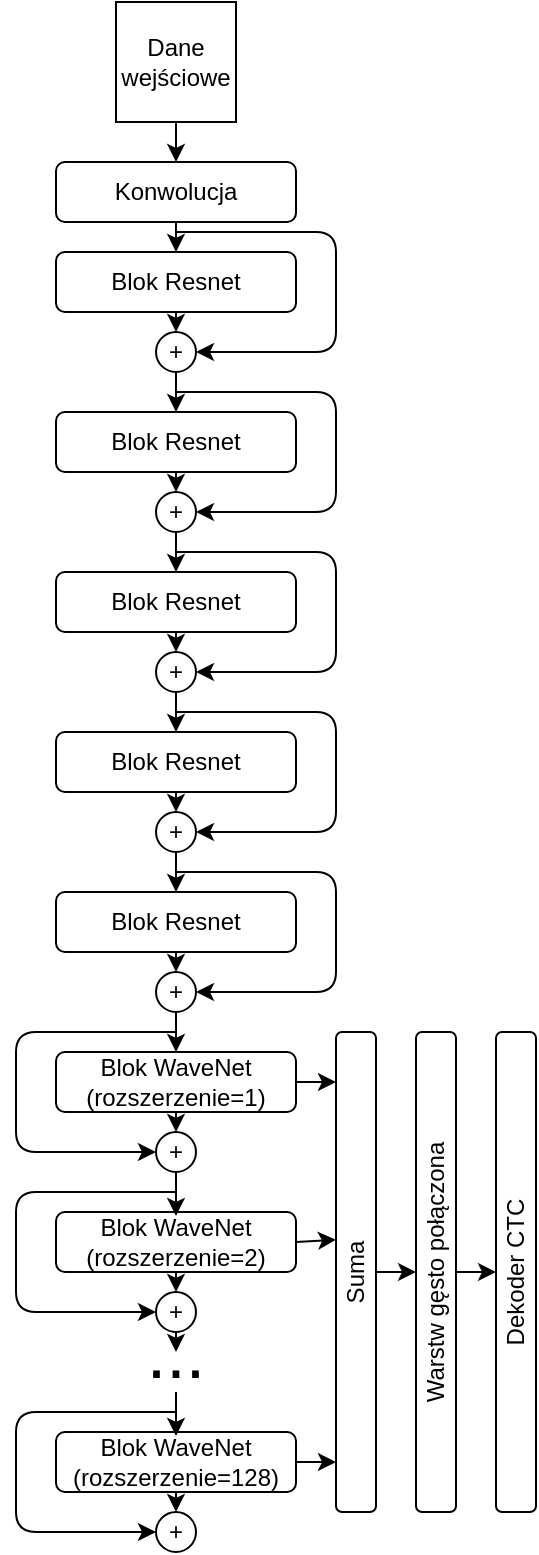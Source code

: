 <mxfile version="12.3.3" type="device" pages="1"><diagram id="hHzO8wzHzBuNYUHw9awx" name="Page-1"><mxGraphModel dx="1422" dy="1866" grid="1" gridSize="10" guides="1" tooltips="1" connect="1" arrows="1" fold="1" page="1" pageScale="1" pageWidth="850" pageHeight="1100" math="0" shadow="0"><root><mxCell id="0"/><mxCell id="1" parent="0"/><mxCell id="QO91OXxfIrt_a7nLbS2q-1" value="&lt;div&gt;Dane &lt;br&gt;&lt;/div&gt;&lt;div&gt;wejściowe&lt;br&gt;&lt;/div&gt;" style="whiteSpace=wrap;html=1;aspect=fixed;" parent="1" vertex="1"><mxGeometry x="210" y="-1075" width="60" height="60" as="geometry"/></mxCell><mxCell id="QO91OXxfIrt_a7nLbS2q-2" value="Konwolucja" style="rounded=1;whiteSpace=wrap;html=1;direction=west;horizontal=1;" parent="1" vertex="1"><mxGeometry x="180" y="-995" width="120" height="30" as="geometry"/></mxCell><mxCell id="QO91OXxfIrt_a7nLbS2q-4" value="&lt;div&gt;Blok Resnet&lt;/div&gt;" style="rounded=1;whiteSpace=wrap;html=1;direction=west;horizontal=1;" parent="1" vertex="1"><mxGeometry x="180" y="-950" width="120" height="30" as="geometry"/></mxCell><mxCell id="QO91OXxfIrt_a7nLbS2q-8" value="" style="endArrow=classic;html=1;exitX=0.5;exitY=1;exitDx=0;exitDy=0;" parent="1" source="QO91OXxfIrt_a7nLbS2q-1" edge="1"><mxGeometry width="50" height="50" relative="1" as="geometry"><mxPoint x="180" y="-625" as="sourcePoint"/><mxPoint x="240" y="-995" as="targetPoint"/></mxGeometry></mxCell><mxCell id="QO91OXxfIrt_a7nLbS2q-9" value="" style="endArrow=classic;html=1;exitX=0.5;exitY=0;exitDx=0;exitDy=0;entryX=0.5;entryY=0;entryDx=0;entryDy=0;" parent="1" source="QO91OXxfIrt_a7nLbS2q-2" edge="1"><mxGeometry width="50" height="50" relative="1" as="geometry"><mxPoint x="180" y="-630" as="sourcePoint"/><mxPoint x="240" y="-950" as="targetPoint"/></mxGeometry></mxCell><mxCell id="zMGDOtUgdX3anOQ3a-IV-28" value="+" style="ellipse;whiteSpace=wrap;html=1;aspect=fixed;" parent="1" vertex="1"><mxGeometry x="230" y="-910" width="20" height="20" as="geometry"/></mxCell><mxCell id="zMGDOtUgdX3anOQ3a-IV-29" value="" style="endArrow=classic;html=1;exitX=0.5;exitY=0;exitDx=0;exitDy=0;" parent="1" source="QO91OXxfIrt_a7nLbS2q-4" edge="1"><mxGeometry width="50" height="50" relative="1" as="geometry"><mxPoint x="180" y="-200" as="sourcePoint"/><mxPoint x="240" y="-910" as="targetPoint"/></mxGeometry></mxCell><mxCell id="zMGDOtUgdX3anOQ3a-IV-30" value="" style="endArrow=classic;html=1;entryX=1;entryY=0.5;entryDx=0;entryDy=0;" parent="1" target="zMGDOtUgdX3anOQ3a-IV-28" edge="1"><mxGeometry width="50" height="50" relative="1" as="geometry"><mxPoint x="240" y="-960" as="sourcePoint"/><mxPoint x="230" y="-250" as="targetPoint"/><Array as="points"><mxPoint x="320" y="-960"/><mxPoint x="320" y="-900"/></Array></mxGeometry></mxCell><mxCell id="zMGDOtUgdX3anOQ3a-IV-47" value="&lt;div&gt;Blok Resnet&lt;/div&gt;" style="rounded=1;whiteSpace=wrap;html=1;direction=west;horizontal=1;" parent="1" vertex="1"><mxGeometry x="180" y="-870" width="120" height="30" as="geometry"/></mxCell><mxCell id="zMGDOtUgdX3anOQ3a-IV-48" value="" style="endArrow=classic;html=1;exitX=0.5;exitY=0;exitDx=0;exitDy=0;entryX=0.5;entryY=0;entryDx=0;entryDy=0;" parent="1" edge="1"><mxGeometry width="50" height="50" relative="1" as="geometry"><mxPoint x="240" y="-890" as="sourcePoint"/><mxPoint x="240" y="-870" as="targetPoint"/></mxGeometry></mxCell><mxCell id="zMGDOtUgdX3anOQ3a-IV-49" value="+" style="ellipse;whiteSpace=wrap;html=1;aspect=fixed;" parent="1" vertex="1"><mxGeometry x="230" y="-830" width="20" height="20" as="geometry"/></mxCell><mxCell id="zMGDOtUgdX3anOQ3a-IV-50" value="" style="endArrow=classic;html=1;exitX=0.5;exitY=0;exitDx=0;exitDy=0;" parent="1" source="zMGDOtUgdX3anOQ3a-IV-47" edge="1"><mxGeometry width="50" height="50" relative="1" as="geometry"><mxPoint x="180" y="-120" as="sourcePoint"/><mxPoint x="240" y="-830" as="targetPoint"/></mxGeometry></mxCell><mxCell id="zMGDOtUgdX3anOQ3a-IV-51" value="" style="endArrow=classic;html=1;entryX=1;entryY=0.5;entryDx=0;entryDy=0;" parent="1" target="zMGDOtUgdX3anOQ3a-IV-49" edge="1"><mxGeometry width="50" height="50" relative="1" as="geometry"><mxPoint x="240" y="-880" as="sourcePoint"/><mxPoint x="230" y="-170" as="targetPoint"/><Array as="points"><mxPoint x="320" y="-880"/><mxPoint x="320" y="-820"/></Array></mxGeometry></mxCell><mxCell id="zMGDOtUgdX3anOQ3a-IV-52" value="&lt;div&gt;Blok Resnet&lt;/div&gt;" style="rounded=1;whiteSpace=wrap;html=1;direction=west;horizontal=1;" parent="1" vertex="1"><mxGeometry x="180" y="-790" width="120" height="30" as="geometry"/></mxCell><mxCell id="zMGDOtUgdX3anOQ3a-IV-53" value="" style="endArrow=classic;html=1;exitX=0.5;exitY=0;exitDx=0;exitDy=0;entryX=0.5;entryY=0;entryDx=0;entryDy=0;" parent="1" edge="1"><mxGeometry width="50" height="50" relative="1" as="geometry"><mxPoint x="240" y="-810" as="sourcePoint"/><mxPoint x="240" y="-790" as="targetPoint"/></mxGeometry></mxCell><mxCell id="zMGDOtUgdX3anOQ3a-IV-54" value="+" style="ellipse;whiteSpace=wrap;html=1;aspect=fixed;" parent="1" vertex="1"><mxGeometry x="230" y="-750" width="20" height="20" as="geometry"/></mxCell><mxCell id="zMGDOtUgdX3anOQ3a-IV-55" value="" style="endArrow=classic;html=1;exitX=0.5;exitY=0;exitDx=0;exitDy=0;" parent="1" source="zMGDOtUgdX3anOQ3a-IV-52" edge="1"><mxGeometry width="50" height="50" relative="1" as="geometry"><mxPoint x="180" y="-40" as="sourcePoint"/><mxPoint x="240" y="-750" as="targetPoint"/></mxGeometry></mxCell><mxCell id="zMGDOtUgdX3anOQ3a-IV-56" value="" style="endArrow=classic;html=1;entryX=1;entryY=0.5;entryDx=0;entryDy=0;" parent="1" target="zMGDOtUgdX3anOQ3a-IV-54" edge="1"><mxGeometry width="50" height="50" relative="1" as="geometry"><mxPoint x="240" y="-800" as="sourcePoint"/><mxPoint x="230" y="-90" as="targetPoint"/><Array as="points"><mxPoint x="320" y="-800"/><mxPoint x="320" y="-740"/></Array></mxGeometry></mxCell><mxCell id="zMGDOtUgdX3anOQ3a-IV-57" value="&lt;div&gt;Blok Resnet&lt;/div&gt;" style="rounded=1;whiteSpace=wrap;html=1;direction=west;horizontal=1;" parent="1" vertex="1"><mxGeometry x="180" y="-710" width="120" height="30" as="geometry"/></mxCell><mxCell id="zMGDOtUgdX3anOQ3a-IV-58" value="" style="endArrow=classic;html=1;exitX=0.5;exitY=0;exitDx=0;exitDy=0;entryX=0.5;entryY=0;entryDx=0;entryDy=0;" parent="1" edge="1"><mxGeometry width="50" height="50" relative="1" as="geometry"><mxPoint x="240" y="-730" as="sourcePoint"/><mxPoint x="240" y="-710" as="targetPoint"/></mxGeometry></mxCell><mxCell id="zMGDOtUgdX3anOQ3a-IV-59" value="+" style="ellipse;whiteSpace=wrap;html=1;aspect=fixed;" parent="1" vertex="1"><mxGeometry x="230" y="-670" width="20" height="20" as="geometry"/></mxCell><mxCell id="zMGDOtUgdX3anOQ3a-IV-60" value="" style="endArrow=classic;html=1;exitX=0.5;exitY=0;exitDx=0;exitDy=0;" parent="1" source="zMGDOtUgdX3anOQ3a-IV-57" edge="1"><mxGeometry width="50" height="50" relative="1" as="geometry"><mxPoint x="180" y="40" as="sourcePoint"/><mxPoint x="240" y="-670" as="targetPoint"/></mxGeometry></mxCell><mxCell id="zMGDOtUgdX3anOQ3a-IV-61" value="" style="endArrow=classic;html=1;entryX=1;entryY=0.5;entryDx=0;entryDy=0;" parent="1" target="zMGDOtUgdX3anOQ3a-IV-59" edge="1"><mxGeometry width="50" height="50" relative="1" as="geometry"><mxPoint x="240" y="-720" as="sourcePoint"/><mxPoint x="230" y="-10" as="targetPoint"/><Array as="points"><mxPoint x="320" y="-720"/><mxPoint x="320" y="-660"/></Array></mxGeometry></mxCell><mxCell id="zMGDOtUgdX3anOQ3a-IV-62" value="&lt;div&gt;Blok Resnet&lt;/div&gt;" style="rounded=1;whiteSpace=wrap;html=1;direction=west;horizontal=1;" parent="1" vertex="1"><mxGeometry x="180" y="-630" width="120" height="30" as="geometry"/></mxCell><mxCell id="zMGDOtUgdX3anOQ3a-IV-63" value="" style="endArrow=classic;html=1;exitX=0.5;exitY=0;exitDx=0;exitDy=0;entryX=0.5;entryY=0;entryDx=0;entryDy=0;" parent="1" edge="1"><mxGeometry width="50" height="50" relative="1" as="geometry"><mxPoint x="240" y="-650" as="sourcePoint"/><mxPoint x="240" y="-630" as="targetPoint"/></mxGeometry></mxCell><mxCell id="zMGDOtUgdX3anOQ3a-IV-64" value="+" style="ellipse;whiteSpace=wrap;html=1;aspect=fixed;" parent="1" vertex="1"><mxGeometry x="230" y="-590" width="20" height="20" as="geometry"/></mxCell><mxCell id="zMGDOtUgdX3anOQ3a-IV-65" value="" style="endArrow=classic;html=1;exitX=0.5;exitY=0;exitDx=0;exitDy=0;" parent="1" source="zMGDOtUgdX3anOQ3a-IV-62" edge="1"><mxGeometry width="50" height="50" relative="1" as="geometry"><mxPoint x="180" y="120" as="sourcePoint"/><mxPoint x="240" y="-590" as="targetPoint"/></mxGeometry></mxCell><mxCell id="zMGDOtUgdX3anOQ3a-IV-66" value="" style="endArrow=classic;html=1;entryX=1;entryY=0.5;entryDx=0;entryDy=0;" parent="1" target="zMGDOtUgdX3anOQ3a-IV-64" edge="1"><mxGeometry width="50" height="50" relative="1" as="geometry"><mxPoint x="240" y="-640" as="sourcePoint"/><mxPoint x="230" y="70" as="targetPoint"/><Array as="points"><mxPoint x="320" y="-640"/><mxPoint x="320" y="-580"/></Array></mxGeometry></mxCell><mxCell id="zMGDOtUgdX3anOQ3a-IV-67" value="Blok WaveNet (rozszerzenie=1)" style="rounded=1;whiteSpace=wrap;html=1;direction=west;horizontal=1;" parent="1" vertex="1"><mxGeometry x="180" y="-550" width="120" height="30" as="geometry"/></mxCell><mxCell id="zMGDOtUgdX3anOQ3a-IV-68" value="" style="endArrow=classic;html=1;exitX=0.5;exitY=0;exitDx=0;exitDy=0;entryX=0.5;entryY=0;entryDx=0;entryDy=0;" parent="1" edge="1"><mxGeometry width="50" height="50" relative="1" as="geometry"><mxPoint x="240" y="-570" as="sourcePoint"/><mxPoint x="240" y="-550" as="targetPoint"/></mxGeometry></mxCell><mxCell id="zMGDOtUgdX3anOQ3a-IV-69" value="+" style="ellipse;whiteSpace=wrap;html=1;aspect=fixed;" parent="1" vertex="1"><mxGeometry x="230" y="-510" width="20" height="20" as="geometry"/></mxCell><mxCell id="zMGDOtUgdX3anOQ3a-IV-70" value="" style="endArrow=classic;html=1;exitX=0.5;exitY=0;exitDx=0;exitDy=0;" parent="1" source="zMGDOtUgdX3anOQ3a-IV-67" edge="1"><mxGeometry width="50" height="50" relative="1" as="geometry"><mxPoint x="180" y="200" as="sourcePoint"/><mxPoint x="240" y="-510" as="targetPoint"/></mxGeometry></mxCell><mxCell id="pgOjHb1NgIOzbIyMIp5E-1" value="" style="endArrow=classic;html=1;entryX=0;entryY=0.5;entryDx=0;entryDy=0;" parent="1" target="zMGDOtUgdX3anOQ3a-IV-69" edge="1"><mxGeometry width="50" height="50" relative="1" as="geometry"><mxPoint x="240" y="-560" as="sourcePoint"/><mxPoint x="160" y="-560" as="targetPoint"/><Array as="points"><mxPoint x="160" y="-560"/><mxPoint x="160" y="-500"/></Array></mxGeometry></mxCell><mxCell id="pgOjHb1NgIOzbIyMIp5E-2" value="Blok WaveNet (rozszerzenie=2)" style="rounded=1;whiteSpace=wrap;html=1;direction=west;horizontal=1;" parent="1" vertex="1"><mxGeometry x="180" y="-470" width="120" height="30" as="geometry"/></mxCell><mxCell id="pgOjHb1NgIOzbIyMIp5E-3" value="" style="endArrow=classic;html=1;exitX=0.5;exitY=1;exitDx=0;exitDy=0;" parent="1" source="zMGDOtUgdX3anOQ3a-IV-69" edge="1"><mxGeometry width="50" height="50" relative="1" as="geometry"><mxPoint x="150" y="-370" as="sourcePoint"/><mxPoint x="240" y="-468" as="targetPoint"/></mxGeometry></mxCell><mxCell id="pgOjHb1NgIOzbIyMIp5E-4" value="+" style="ellipse;whiteSpace=wrap;html=1;aspect=fixed;" parent="1" vertex="1"><mxGeometry x="230" y="-430" width="20" height="20" as="geometry"/></mxCell><mxCell id="pgOjHb1NgIOzbIyMIp5E-5" value="" style="endArrow=classic;html=1;exitX=0.5;exitY=0;exitDx=0;exitDy=0;entryX=0.5;entryY=0;entryDx=0;entryDy=0;" parent="1" source="pgOjHb1NgIOzbIyMIp5E-2" target="pgOjHb1NgIOzbIyMIp5E-4" edge="1"><mxGeometry width="50" height="50" relative="1" as="geometry"><mxPoint x="150" y="-340" as="sourcePoint"/><mxPoint x="200" y="-390" as="targetPoint"/></mxGeometry></mxCell><mxCell id="pgOjHb1NgIOzbIyMIp5E-6" value="" style="endArrow=classic;html=1;entryX=0;entryY=0.5;entryDx=0;entryDy=0;" parent="1" edge="1"><mxGeometry width="50" height="50" relative="1" as="geometry"><mxPoint x="240" y="-480" as="sourcePoint"/><mxPoint x="230" y="-420" as="targetPoint"/><Array as="points"><mxPoint x="160" y="-480"/><mxPoint x="160" y="-420"/></Array></mxGeometry></mxCell><mxCell id="pgOjHb1NgIOzbIyMIp5E-7" value="..." style="text;html=1;strokeColor=none;fillColor=none;align=center;verticalAlign=middle;whiteSpace=wrap;rounded=0;fontSize=35;" parent="1" vertex="1"><mxGeometry x="220" y="-410" width="40" height="20" as="geometry"/></mxCell><mxCell id="pgOjHb1NgIOzbIyMIp5E-8" value="" style="endArrow=classic;html=1;fontSize=35;exitX=0.5;exitY=0;exitDx=0;exitDy=0;" parent="1" source="pgOjHb1NgIOzbIyMIp5E-7" edge="1"><mxGeometry width="50" height="50" relative="1" as="geometry"><mxPoint x="150" y="-310" as="sourcePoint"/><mxPoint x="240" y="-400" as="targetPoint"/></mxGeometry></mxCell><mxCell id="pgOjHb1NgIOzbIyMIp5E-9" value="Blok WaveNet (rozszerzenie=128)" style="rounded=1;whiteSpace=wrap;html=1;direction=west;horizontal=1;" parent="1" vertex="1"><mxGeometry x="180" y="-360" width="120" height="30" as="geometry"/></mxCell><mxCell id="pgOjHb1NgIOzbIyMIp5E-10" value="" style="endArrow=classic;html=1;exitX=0.5;exitY=1;exitDx=0;exitDy=0;" parent="1" edge="1"><mxGeometry width="50" height="50" relative="1" as="geometry"><mxPoint x="240" y="-380" as="sourcePoint"/><mxPoint x="240" y="-358" as="targetPoint"/></mxGeometry></mxCell><mxCell id="pgOjHb1NgIOzbIyMIp5E-11" value="+" style="ellipse;whiteSpace=wrap;html=1;aspect=fixed;" parent="1" vertex="1"><mxGeometry x="230" y="-320" width="20" height="20" as="geometry"/></mxCell><mxCell id="pgOjHb1NgIOzbIyMIp5E-12" value="" style="endArrow=classic;html=1;exitX=0.5;exitY=0;exitDx=0;exitDy=0;entryX=0.5;entryY=0;entryDx=0;entryDy=0;" parent="1" source="pgOjHb1NgIOzbIyMIp5E-9" target="pgOjHb1NgIOzbIyMIp5E-11" edge="1"><mxGeometry width="50" height="50" relative="1" as="geometry"><mxPoint x="150" y="-230" as="sourcePoint"/><mxPoint x="200" y="-280" as="targetPoint"/></mxGeometry></mxCell><mxCell id="pgOjHb1NgIOzbIyMIp5E-13" value="" style="endArrow=classic;html=1;entryX=0;entryY=0.5;entryDx=0;entryDy=0;" parent="1" edge="1"><mxGeometry width="50" height="50" relative="1" as="geometry"><mxPoint x="240" y="-370" as="sourcePoint"/><mxPoint x="230" y="-310" as="targetPoint"/><Array as="points"><mxPoint x="160" y="-370"/><mxPoint x="160" y="-310"/></Array></mxGeometry></mxCell><mxCell id="pgOjHb1NgIOzbIyMIp5E-14" value="Warstw gęsto połączona" style="rounded=1;whiteSpace=wrap;html=1;fontSize=12;horizontal=0;" parent="1" vertex="1"><mxGeometry x="360" y="-560" width="20" height="240" as="geometry"/></mxCell><mxCell id="pgOjHb1NgIOzbIyMIp5E-16" value="Dekoder CTC" style="rounded=1;whiteSpace=wrap;html=1;fontSize=12;horizontal=0;" parent="1" vertex="1"><mxGeometry x="400" y="-560" width="20" height="240" as="geometry"/></mxCell><mxCell id="pgOjHb1NgIOzbIyMIp5E-20" value="Suma" style="rounded=1;whiteSpace=wrap;html=1;fontSize=12;horizontal=0;" parent="1" vertex="1"><mxGeometry x="320" y="-560" width="20" height="240" as="geometry"/></mxCell><mxCell id="pgOjHb1NgIOzbIyMIp5E-22" value="" style="endArrow=classic;html=1;fontSize=12;exitX=0;exitY=0.5;exitDx=0;exitDy=0;entryX=0;entryY=0.896;entryDx=0;entryDy=0;entryPerimeter=0;" parent="1" source="pgOjHb1NgIOzbIyMIp5E-9" target="pgOjHb1NgIOzbIyMIp5E-20" edge="1"><mxGeometry width="50" height="50" relative="1" as="geometry"><mxPoint x="150" y="-230" as="sourcePoint"/><mxPoint x="200" y="-280" as="targetPoint"/></mxGeometry></mxCell><mxCell id="pgOjHb1NgIOzbIyMIp5E-23" value="" style="endArrow=classic;html=1;fontSize=12;entryX=0;entryY=0.433;entryDx=0;entryDy=0;entryPerimeter=0;exitX=0;exitY=0.5;exitDx=0;exitDy=0;" parent="1" source="pgOjHb1NgIOzbIyMIp5E-2" target="pgOjHb1NgIOzbIyMIp5E-20" edge="1"><mxGeometry width="50" height="50" relative="1" as="geometry"><mxPoint x="570" y="-330" as="sourcePoint"/><mxPoint x="590" y="-329.96" as="targetPoint"/></mxGeometry></mxCell><mxCell id="pgOjHb1NgIOzbIyMIp5E-24" value="" style="endArrow=classic;html=1;fontSize=12;exitX=0;exitY=0.5;exitDx=0;exitDy=0;" parent="1" source="zMGDOtUgdX3anOQ3a-IV-67" edge="1"><mxGeometry width="50" height="50" relative="1" as="geometry"><mxPoint x="580" y="-520" as="sourcePoint"/><mxPoint x="320" y="-535" as="targetPoint"/></mxGeometry></mxCell><mxCell id="pgOjHb1NgIOzbIyMIp5E-25" value="" style="endArrow=classic;html=1;fontSize=12;entryX=0;entryY=0.5;entryDx=0;entryDy=0;exitX=1;exitY=0.5;exitDx=0;exitDy=0;" parent="1" source="pgOjHb1NgIOzbIyMIp5E-20" target="pgOjHb1NgIOzbIyMIp5E-14" edge="1"><mxGeometry width="50" height="50" relative="1" as="geometry"><mxPoint x="540" y="-440" as="sourcePoint"/><mxPoint x="560" y="-441.08" as="targetPoint"/></mxGeometry></mxCell><mxCell id="pgOjHb1NgIOzbIyMIp5E-26" value="" style="endArrow=classic;html=1;fontSize=12;entryX=0;entryY=0.5;entryDx=0;entryDy=0;exitX=1;exitY=0.5;exitDx=0;exitDy=0;" parent="1" source="pgOjHb1NgIOzbIyMIp5E-14" target="pgOjHb1NgIOzbIyMIp5E-16" edge="1"><mxGeometry width="50" height="50" relative="1" as="geometry"><mxPoint x="520" y="-410" as="sourcePoint"/><mxPoint x="540" y="-411.08" as="targetPoint"/></mxGeometry></mxCell></root></mxGraphModel></diagram></mxfile>